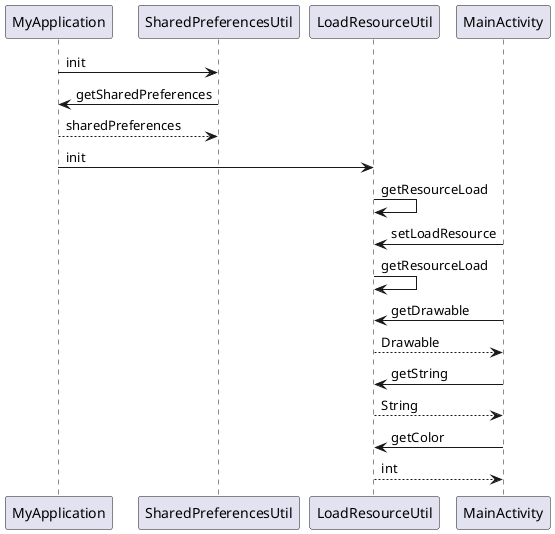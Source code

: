 @startuml
MyApplication -> SharedPreferencesUtil: init
SharedPreferencesUtil -> MyApplication: getSharedPreferences
MyApplication --> SharedPreferencesUtil: sharedPreferences
MyApplication -> LoadResourceUtil: init
LoadResourceUtil -> LoadResourceUtil: getResourceLoad
MainActivity -> LoadResourceUtil: setLoadResource
LoadResourceUtil -> LoadResourceUtil: getResourceLoad
MainActivity -> LoadResourceUtil: getDrawable
LoadResourceUtil --> MainActivity: Drawable
MainActivity -> LoadResourceUtil: getString
LoadResourceUtil --> MainActivity: String
MainActivity -> LoadResourceUtil: getColor
LoadResourceUtil --> MainActivity: int
@enduml
